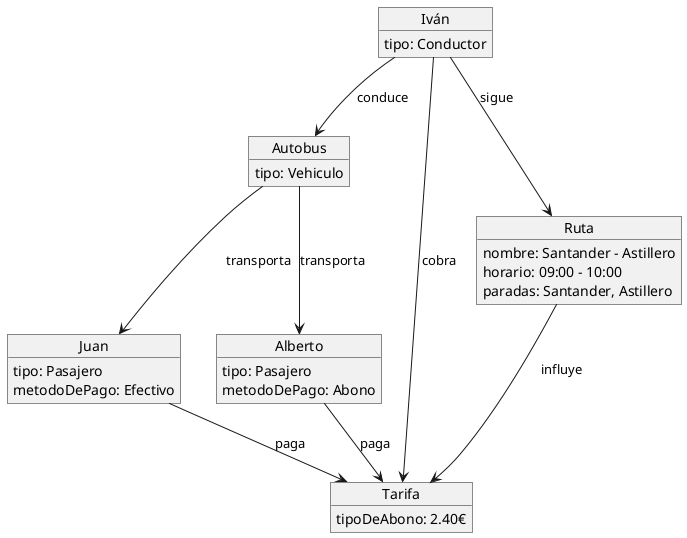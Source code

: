 @startuml
object Autobus {
  tipo: Vehiculo
}

object Iván {
  tipo: Conductor
}

object Juan {
  tipo: Pasajero
  metodoDePago: Efectivo
}

object Alberto {
  tipo: Pasajero
  metodoDePago: Abono
}

object Tarifa {
  tipoDeAbono: 2.40€
}

object Ruta {
  nombre: Santander - Astillero
  horario: 09:00 - 10:00
  paradas: Santander, Astillero
}

Autobus --> Juan : transporta
Autobus --> Alberto : transporta
Iván --> Autobus : conduce
Iván --> Tarifa : cobra
Juan --> Tarifa : paga
Alberto --> Tarifa : paga
Ruta --> Tarifa : influye
Iván --> Ruta : sigue

@enduml
